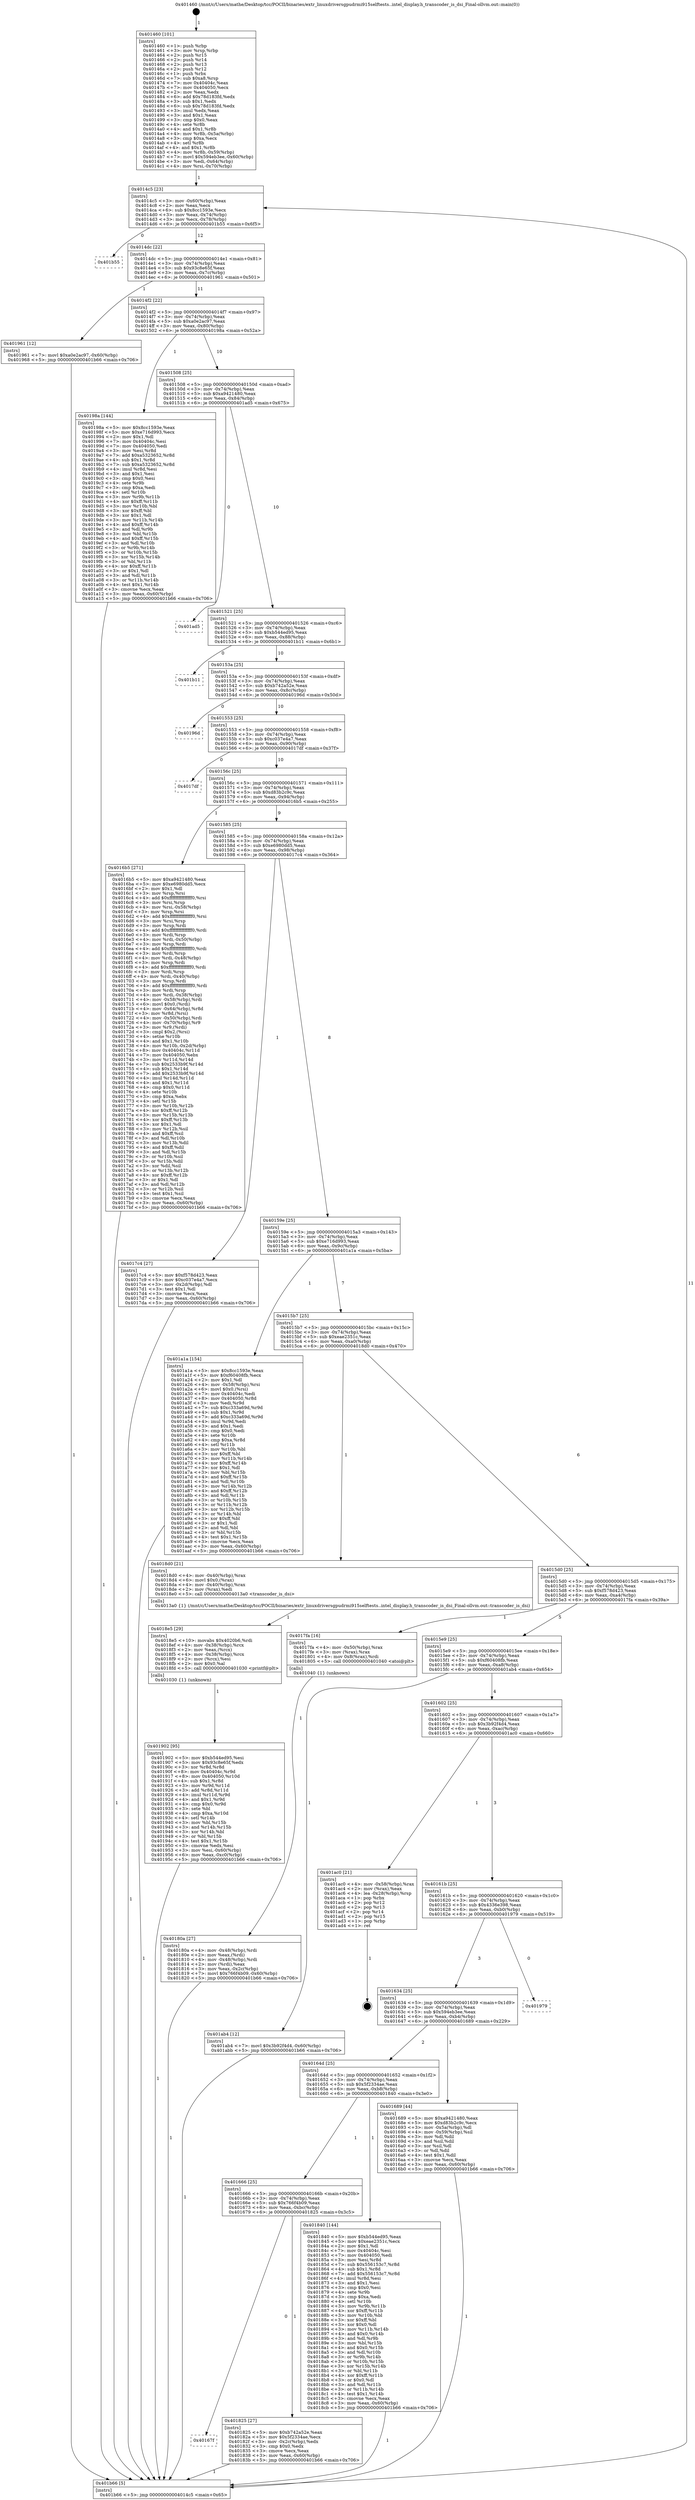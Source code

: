 digraph "0x401460" {
  label = "0x401460 (/mnt/c/Users/mathe/Desktop/tcc/POCII/binaries/extr_linuxdriversgpudrmi915selftests..intel_display.h_transcoder_is_dsi_Final-ollvm.out::main(0))"
  labelloc = "t"
  node[shape=record]

  Entry [label="",width=0.3,height=0.3,shape=circle,fillcolor=black,style=filled]
  "0x4014c5" [label="{
     0x4014c5 [23]\l
     | [instrs]\l
     &nbsp;&nbsp;0x4014c5 \<+3\>: mov -0x60(%rbp),%eax\l
     &nbsp;&nbsp;0x4014c8 \<+2\>: mov %eax,%ecx\l
     &nbsp;&nbsp;0x4014ca \<+6\>: sub $0x8cc1593e,%ecx\l
     &nbsp;&nbsp;0x4014d0 \<+3\>: mov %eax,-0x74(%rbp)\l
     &nbsp;&nbsp;0x4014d3 \<+3\>: mov %ecx,-0x78(%rbp)\l
     &nbsp;&nbsp;0x4014d6 \<+6\>: je 0000000000401b55 \<main+0x6f5\>\l
  }"]
  "0x401b55" [label="{
     0x401b55\l
  }", style=dashed]
  "0x4014dc" [label="{
     0x4014dc [22]\l
     | [instrs]\l
     &nbsp;&nbsp;0x4014dc \<+5\>: jmp 00000000004014e1 \<main+0x81\>\l
     &nbsp;&nbsp;0x4014e1 \<+3\>: mov -0x74(%rbp),%eax\l
     &nbsp;&nbsp;0x4014e4 \<+5\>: sub $0x93c8e65f,%eax\l
     &nbsp;&nbsp;0x4014e9 \<+3\>: mov %eax,-0x7c(%rbp)\l
     &nbsp;&nbsp;0x4014ec \<+6\>: je 0000000000401961 \<main+0x501\>\l
  }"]
  Exit [label="",width=0.3,height=0.3,shape=circle,fillcolor=black,style=filled,peripheries=2]
  "0x401961" [label="{
     0x401961 [12]\l
     | [instrs]\l
     &nbsp;&nbsp;0x401961 \<+7\>: movl $0xa0e2ac97,-0x60(%rbp)\l
     &nbsp;&nbsp;0x401968 \<+5\>: jmp 0000000000401b66 \<main+0x706\>\l
  }"]
  "0x4014f2" [label="{
     0x4014f2 [22]\l
     | [instrs]\l
     &nbsp;&nbsp;0x4014f2 \<+5\>: jmp 00000000004014f7 \<main+0x97\>\l
     &nbsp;&nbsp;0x4014f7 \<+3\>: mov -0x74(%rbp),%eax\l
     &nbsp;&nbsp;0x4014fa \<+5\>: sub $0xa0e2ac97,%eax\l
     &nbsp;&nbsp;0x4014ff \<+3\>: mov %eax,-0x80(%rbp)\l
     &nbsp;&nbsp;0x401502 \<+6\>: je 000000000040198a \<main+0x52a\>\l
  }"]
  "0x401902" [label="{
     0x401902 [95]\l
     | [instrs]\l
     &nbsp;&nbsp;0x401902 \<+5\>: mov $0xb544ed95,%esi\l
     &nbsp;&nbsp;0x401907 \<+5\>: mov $0x93c8e65f,%edx\l
     &nbsp;&nbsp;0x40190c \<+3\>: xor %r8d,%r8d\l
     &nbsp;&nbsp;0x40190f \<+8\>: mov 0x40404c,%r9d\l
     &nbsp;&nbsp;0x401917 \<+8\>: mov 0x404050,%r10d\l
     &nbsp;&nbsp;0x40191f \<+4\>: sub $0x1,%r8d\l
     &nbsp;&nbsp;0x401923 \<+3\>: mov %r9d,%r11d\l
     &nbsp;&nbsp;0x401926 \<+3\>: add %r8d,%r11d\l
     &nbsp;&nbsp;0x401929 \<+4\>: imul %r11d,%r9d\l
     &nbsp;&nbsp;0x40192d \<+4\>: and $0x1,%r9d\l
     &nbsp;&nbsp;0x401931 \<+4\>: cmp $0x0,%r9d\l
     &nbsp;&nbsp;0x401935 \<+3\>: sete %bl\l
     &nbsp;&nbsp;0x401938 \<+4\>: cmp $0xa,%r10d\l
     &nbsp;&nbsp;0x40193c \<+4\>: setl %r14b\l
     &nbsp;&nbsp;0x401940 \<+3\>: mov %bl,%r15b\l
     &nbsp;&nbsp;0x401943 \<+3\>: and %r14b,%r15b\l
     &nbsp;&nbsp;0x401946 \<+3\>: xor %r14b,%bl\l
     &nbsp;&nbsp;0x401949 \<+3\>: or %bl,%r15b\l
     &nbsp;&nbsp;0x40194c \<+4\>: test $0x1,%r15b\l
     &nbsp;&nbsp;0x401950 \<+3\>: cmovne %edx,%esi\l
     &nbsp;&nbsp;0x401953 \<+3\>: mov %esi,-0x60(%rbp)\l
     &nbsp;&nbsp;0x401956 \<+6\>: mov %eax,-0xc0(%rbp)\l
     &nbsp;&nbsp;0x40195c \<+5\>: jmp 0000000000401b66 \<main+0x706\>\l
  }"]
  "0x40198a" [label="{
     0x40198a [144]\l
     | [instrs]\l
     &nbsp;&nbsp;0x40198a \<+5\>: mov $0x8cc1593e,%eax\l
     &nbsp;&nbsp;0x40198f \<+5\>: mov $0xe716d993,%ecx\l
     &nbsp;&nbsp;0x401994 \<+2\>: mov $0x1,%dl\l
     &nbsp;&nbsp;0x401996 \<+7\>: mov 0x40404c,%esi\l
     &nbsp;&nbsp;0x40199d \<+7\>: mov 0x404050,%edi\l
     &nbsp;&nbsp;0x4019a4 \<+3\>: mov %esi,%r8d\l
     &nbsp;&nbsp;0x4019a7 \<+7\>: add $0xa5323652,%r8d\l
     &nbsp;&nbsp;0x4019ae \<+4\>: sub $0x1,%r8d\l
     &nbsp;&nbsp;0x4019b2 \<+7\>: sub $0xa5323652,%r8d\l
     &nbsp;&nbsp;0x4019b9 \<+4\>: imul %r8d,%esi\l
     &nbsp;&nbsp;0x4019bd \<+3\>: and $0x1,%esi\l
     &nbsp;&nbsp;0x4019c0 \<+3\>: cmp $0x0,%esi\l
     &nbsp;&nbsp;0x4019c3 \<+4\>: sete %r9b\l
     &nbsp;&nbsp;0x4019c7 \<+3\>: cmp $0xa,%edi\l
     &nbsp;&nbsp;0x4019ca \<+4\>: setl %r10b\l
     &nbsp;&nbsp;0x4019ce \<+3\>: mov %r9b,%r11b\l
     &nbsp;&nbsp;0x4019d1 \<+4\>: xor $0xff,%r11b\l
     &nbsp;&nbsp;0x4019d5 \<+3\>: mov %r10b,%bl\l
     &nbsp;&nbsp;0x4019d8 \<+3\>: xor $0xff,%bl\l
     &nbsp;&nbsp;0x4019db \<+3\>: xor $0x1,%dl\l
     &nbsp;&nbsp;0x4019de \<+3\>: mov %r11b,%r14b\l
     &nbsp;&nbsp;0x4019e1 \<+4\>: and $0xff,%r14b\l
     &nbsp;&nbsp;0x4019e5 \<+3\>: and %dl,%r9b\l
     &nbsp;&nbsp;0x4019e8 \<+3\>: mov %bl,%r15b\l
     &nbsp;&nbsp;0x4019eb \<+4\>: and $0xff,%r15b\l
     &nbsp;&nbsp;0x4019ef \<+3\>: and %dl,%r10b\l
     &nbsp;&nbsp;0x4019f2 \<+3\>: or %r9b,%r14b\l
     &nbsp;&nbsp;0x4019f5 \<+3\>: or %r10b,%r15b\l
     &nbsp;&nbsp;0x4019f8 \<+3\>: xor %r15b,%r14b\l
     &nbsp;&nbsp;0x4019fb \<+3\>: or %bl,%r11b\l
     &nbsp;&nbsp;0x4019fe \<+4\>: xor $0xff,%r11b\l
     &nbsp;&nbsp;0x401a02 \<+3\>: or $0x1,%dl\l
     &nbsp;&nbsp;0x401a05 \<+3\>: and %dl,%r11b\l
     &nbsp;&nbsp;0x401a08 \<+3\>: or %r11b,%r14b\l
     &nbsp;&nbsp;0x401a0b \<+4\>: test $0x1,%r14b\l
     &nbsp;&nbsp;0x401a0f \<+3\>: cmovne %ecx,%eax\l
     &nbsp;&nbsp;0x401a12 \<+3\>: mov %eax,-0x60(%rbp)\l
     &nbsp;&nbsp;0x401a15 \<+5\>: jmp 0000000000401b66 \<main+0x706\>\l
  }"]
  "0x401508" [label="{
     0x401508 [25]\l
     | [instrs]\l
     &nbsp;&nbsp;0x401508 \<+5\>: jmp 000000000040150d \<main+0xad\>\l
     &nbsp;&nbsp;0x40150d \<+3\>: mov -0x74(%rbp),%eax\l
     &nbsp;&nbsp;0x401510 \<+5\>: sub $0xa9421480,%eax\l
     &nbsp;&nbsp;0x401515 \<+6\>: mov %eax,-0x84(%rbp)\l
     &nbsp;&nbsp;0x40151b \<+6\>: je 0000000000401ad5 \<main+0x675\>\l
  }"]
  "0x4018e5" [label="{
     0x4018e5 [29]\l
     | [instrs]\l
     &nbsp;&nbsp;0x4018e5 \<+10\>: movabs $0x4020b6,%rdi\l
     &nbsp;&nbsp;0x4018ef \<+4\>: mov -0x38(%rbp),%rcx\l
     &nbsp;&nbsp;0x4018f3 \<+2\>: mov %eax,(%rcx)\l
     &nbsp;&nbsp;0x4018f5 \<+4\>: mov -0x38(%rbp),%rcx\l
     &nbsp;&nbsp;0x4018f9 \<+2\>: mov (%rcx),%esi\l
     &nbsp;&nbsp;0x4018fb \<+2\>: mov $0x0,%al\l
     &nbsp;&nbsp;0x4018fd \<+5\>: call 0000000000401030 \<printf@plt\>\l
     | [calls]\l
     &nbsp;&nbsp;0x401030 \{1\} (unknown)\l
  }"]
  "0x401ad5" [label="{
     0x401ad5\l
  }", style=dashed]
  "0x401521" [label="{
     0x401521 [25]\l
     | [instrs]\l
     &nbsp;&nbsp;0x401521 \<+5\>: jmp 0000000000401526 \<main+0xc6\>\l
     &nbsp;&nbsp;0x401526 \<+3\>: mov -0x74(%rbp),%eax\l
     &nbsp;&nbsp;0x401529 \<+5\>: sub $0xb544ed95,%eax\l
     &nbsp;&nbsp;0x40152e \<+6\>: mov %eax,-0x88(%rbp)\l
     &nbsp;&nbsp;0x401534 \<+6\>: je 0000000000401b11 \<main+0x6b1\>\l
  }"]
  "0x40167f" [label="{
     0x40167f\l
  }", style=dashed]
  "0x401b11" [label="{
     0x401b11\l
  }", style=dashed]
  "0x40153a" [label="{
     0x40153a [25]\l
     | [instrs]\l
     &nbsp;&nbsp;0x40153a \<+5\>: jmp 000000000040153f \<main+0xdf\>\l
     &nbsp;&nbsp;0x40153f \<+3\>: mov -0x74(%rbp),%eax\l
     &nbsp;&nbsp;0x401542 \<+5\>: sub $0xb742a52e,%eax\l
     &nbsp;&nbsp;0x401547 \<+6\>: mov %eax,-0x8c(%rbp)\l
     &nbsp;&nbsp;0x40154d \<+6\>: je 000000000040196d \<main+0x50d\>\l
  }"]
  "0x401825" [label="{
     0x401825 [27]\l
     | [instrs]\l
     &nbsp;&nbsp;0x401825 \<+5\>: mov $0xb742a52e,%eax\l
     &nbsp;&nbsp;0x40182a \<+5\>: mov $0x5f2334ae,%ecx\l
     &nbsp;&nbsp;0x40182f \<+3\>: mov -0x2c(%rbp),%edx\l
     &nbsp;&nbsp;0x401832 \<+3\>: cmp $0x0,%edx\l
     &nbsp;&nbsp;0x401835 \<+3\>: cmove %ecx,%eax\l
     &nbsp;&nbsp;0x401838 \<+3\>: mov %eax,-0x60(%rbp)\l
     &nbsp;&nbsp;0x40183b \<+5\>: jmp 0000000000401b66 \<main+0x706\>\l
  }"]
  "0x40196d" [label="{
     0x40196d\l
  }", style=dashed]
  "0x401553" [label="{
     0x401553 [25]\l
     | [instrs]\l
     &nbsp;&nbsp;0x401553 \<+5\>: jmp 0000000000401558 \<main+0xf8\>\l
     &nbsp;&nbsp;0x401558 \<+3\>: mov -0x74(%rbp),%eax\l
     &nbsp;&nbsp;0x40155b \<+5\>: sub $0xc037e4a7,%eax\l
     &nbsp;&nbsp;0x401560 \<+6\>: mov %eax,-0x90(%rbp)\l
     &nbsp;&nbsp;0x401566 \<+6\>: je 00000000004017df \<main+0x37f\>\l
  }"]
  "0x401666" [label="{
     0x401666 [25]\l
     | [instrs]\l
     &nbsp;&nbsp;0x401666 \<+5\>: jmp 000000000040166b \<main+0x20b\>\l
     &nbsp;&nbsp;0x40166b \<+3\>: mov -0x74(%rbp),%eax\l
     &nbsp;&nbsp;0x40166e \<+5\>: sub $0x766f4b09,%eax\l
     &nbsp;&nbsp;0x401673 \<+6\>: mov %eax,-0xbc(%rbp)\l
     &nbsp;&nbsp;0x401679 \<+6\>: je 0000000000401825 \<main+0x3c5\>\l
  }"]
  "0x4017df" [label="{
     0x4017df\l
  }", style=dashed]
  "0x40156c" [label="{
     0x40156c [25]\l
     | [instrs]\l
     &nbsp;&nbsp;0x40156c \<+5\>: jmp 0000000000401571 \<main+0x111\>\l
     &nbsp;&nbsp;0x401571 \<+3\>: mov -0x74(%rbp),%eax\l
     &nbsp;&nbsp;0x401574 \<+5\>: sub $0xd83b2c9c,%eax\l
     &nbsp;&nbsp;0x401579 \<+6\>: mov %eax,-0x94(%rbp)\l
     &nbsp;&nbsp;0x40157f \<+6\>: je 00000000004016b5 \<main+0x255\>\l
  }"]
  "0x401840" [label="{
     0x401840 [144]\l
     | [instrs]\l
     &nbsp;&nbsp;0x401840 \<+5\>: mov $0xb544ed95,%eax\l
     &nbsp;&nbsp;0x401845 \<+5\>: mov $0xeae2351c,%ecx\l
     &nbsp;&nbsp;0x40184a \<+2\>: mov $0x1,%dl\l
     &nbsp;&nbsp;0x40184c \<+7\>: mov 0x40404c,%esi\l
     &nbsp;&nbsp;0x401853 \<+7\>: mov 0x404050,%edi\l
     &nbsp;&nbsp;0x40185a \<+3\>: mov %esi,%r8d\l
     &nbsp;&nbsp;0x40185d \<+7\>: sub $0x556153c7,%r8d\l
     &nbsp;&nbsp;0x401864 \<+4\>: sub $0x1,%r8d\l
     &nbsp;&nbsp;0x401868 \<+7\>: add $0x556153c7,%r8d\l
     &nbsp;&nbsp;0x40186f \<+4\>: imul %r8d,%esi\l
     &nbsp;&nbsp;0x401873 \<+3\>: and $0x1,%esi\l
     &nbsp;&nbsp;0x401876 \<+3\>: cmp $0x0,%esi\l
     &nbsp;&nbsp;0x401879 \<+4\>: sete %r9b\l
     &nbsp;&nbsp;0x40187d \<+3\>: cmp $0xa,%edi\l
     &nbsp;&nbsp;0x401880 \<+4\>: setl %r10b\l
     &nbsp;&nbsp;0x401884 \<+3\>: mov %r9b,%r11b\l
     &nbsp;&nbsp;0x401887 \<+4\>: xor $0xff,%r11b\l
     &nbsp;&nbsp;0x40188b \<+3\>: mov %r10b,%bl\l
     &nbsp;&nbsp;0x40188e \<+3\>: xor $0xff,%bl\l
     &nbsp;&nbsp;0x401891 \<+3\>: xor $0x0,%dl\l
     &nbsp;&nbsp;0x401894 \<+3\>: mov %r11b,%r14b\l
     &nbsp;&nbsp;0x401897 \<+4\>: and $0x0,%r14b\l
     &nbsp;&nbsp;0x40189b \<+3\>: and %dl,%r9b\l
     &nbsp;&nbsp;0x40189e \<+3\>: mov %bl,%r15b\l
     &nbsp;&nbsp;0x4018a1 \<+4\>: and $0x0,%r15b\l
     &nbsp;&nbsp;0x4018a5 \<+3\>: and %dl,%r10b\l
     &nbsp;&nbsp;0x4018a8 \<+3\>: or %r9b,%r14b\l
     &nbsp;&nbsp;0x4018ab \<+3\>: or %r10b,%r15b\l
     &nbsp;&nbsp;0x4018ae \<+3\>: xor %r15b,%r14b\l
     &nbsp;&nbsp;0x4018b1 \<+3\>: or %bl,%r11b\l
     &nbsp;&nbsp;0x4018b4 \<+4\>: xor $0xff,%r11b\l
     &nbsp;&nbsp;0x4018b8 \<+3\>: or $0x0,%dl\l
     &nbsp;&nbsp;0x4018bb \<+3\>: and %dl,%r11b\l
     &nbsp;&nbsp;0x4018be \<+3\>: or %r11b,%r14b\l
     &nbsp;&nbsp;0x4018c1 \<+4\>: test $0x1,%r14b\l
     &nbsp;&nbsp;0x4018c5 \<+3\>: cmovne %ecx,%eax\l
     &nbsp;&nbsp;0x4018c8 \<+3\>: mov %eax,-0x60(%rbp)\l
     &nbsp;&nbsp;0x4018cb \<+5\>: jmp 0000000000401b66 \<main+0x706\>\l
  }"]
  "0x4016b5" [label="{
     0x4016b5 [271]\l
     | [instrs]\l
     &nbsp;&nbsp;0x4016b5 \<+5\>: mov $0xa9421480,%eax\l
     &nbsp;&nbsp;0x4016ba \<+5\>: mov $0xe6980dd5,%ecx\l
     &nbsp;&nbsp;0x4016bf \<+2\>: mov $0x1,%dl\l
     &nbsp;&nbsp;0x4016c1 \<+3\>: mov %rsp,%rsi\l
     &nbsp;&nbsp;0x4016c4 \<+4\>: add $0xfffffffffffffff0,%rsi\l
     &nbsp;&nbsp;0x4016c8 \<+3\>: mov %rsi,%rsp\l
     &nbsp;&nbsp;0x4016cb \<+4\>: mov %rsi,-0x58(%rbp)\l
     &nbsp;&nbsp;0x4016cf \<+3\>: mov %rsp,%rsi\l
     &nbsp;&nbsp;0x4016d2 \<+4\>: add $0xfffffffffffffff0,%rsi\l
     &nbsp;&nbsp;0x4016d6 \<+3\>: mov %rsi,%rsp\l
     &nbsp;&nbsp;0x4016d9 \<+3\>: mov %rsp,%rdi\l
     &nbsp;&nbsp;0x4016dc \<+4\>: add $0xfffffffffffffff0,%rdi\l
     &nbsp;&nbsp;0x4016e0 \<+3\>: mov %rdi,%rsp\l
     &nbsp;&nbsp;0x4016e3 \<+4\>: mov %rdi,-0x50(%rbp)\l
     &nbsp;&nbsp;0x4016e7 \<+3\>: mov %rsp,%rdi\l
     &nbsp;&nbsp;0x4016ea \<+4\>: add $0xfffffffffffffff0,%rdi\l
     &nbsp;&nbsp;0x4016ee \<+3\>: mov %rdi,%rsp\l
     &nbsp;&nbsp;0x4016f1 \<+4\>: mov %rdi,-0x48(%rbp)\l
     &nbsp;&nbsp;0x4016f5 \<+3\>: mov %rsp,%rdi\l
     &nbsp;&nbsp;0x4016f8 \<+4\>: add $0xfffffffffffffff0,%rdi\l
     &nbsp;&nbsp;0x4016fc \<+3\>: mov %rdi,%rsp\l
     &nbsp;&nbsp;0x4016ff \<+4\>: mov %rdi,-0x40(%rbp)\l
     &nbsp;&nbsp;0x401703 \<+3\>: mov %rsp,%rdi\l
     &nbsp;&nbsp;0x401706 \<+4\>: add $0xfffffffffffffff0,%rdi\l
     &nbsp;&nbsp;0x40170a \<+3\>: mov %rdi,%rsp\l
     &nbsp;&nbsp;0x40170d \<+4\>: mov %rdi,-0x38(%rbp)\l
     &nbsp;&nbsp;0x401711 \<+4\>: mov -0x58(%rbp),%rdi\l
     &nbsp;&nbsp;0x401715 \<+6\>: movl $0x0,(%rdi)\l
     &nbsp;&nbsp;0x40171b \<+4\>: mov -0x64(%rbp),%r8d\l
     &nbsp;&nbsp;0x40171f \<+3\>: mov %r8d,(%rsi)\l
     &nbsp;&nbsp;0x401722 \<+4\>: mov -0x50(%rbp),%rdi\l
     &nbsp;&nbsp;0x401726 \<+4\>: mov -0x70(%rbp),%r9\l
     &nbsp;&nbsp;0x40172a \<+3\>: mov %r9,(%rdi)\l
     &nbsp;&nbsp;0x40172d \<+3\>: cmpl $0x2,(%rsi)\l
     &nbsp;&nbsp;0x401730 \<+4\>: setne %r10b\l
     &nbsp;&nbsp;0x401734 \<+4\>: and $0x1,%r10b\l
     &nbsp;&nbsp;0x401738 \<+4\>: mov %r10b,-0x2d(%rbp)\l
     &nbsp;&nbsp;0x40173c \<+8\>: mov 0x40404c,%r11d\l
     &nbsp;&nbsp;0x401744 \<+7\>: mov 0x404050,%ebx\l
     &nbsp;&nbsp;0x40174b \<+3\>: mov %r11d,%r14d\l
     &nbsp;&nbsp;0x40174e \<+7\>: sub $0x2533b9f,%r14d\l
     &nbsp;&nbsp;0x401755 \<+4\>: sub $0x1,%r14d\l
     &nbsp;&nbsp;0x401759 \<+7\>: add $0x2533b9f,%r14d\l
     &nbsp;&nbsp;0x401760 \<+4\>: imul %r14d,%r11d\l
     &nbsp;&nbsp;0x401764 \<+4\>: and $0x1,%r11d\l
     &nbsp;&nbsp;0x401768 \<+4\>: cmp $0x0,%r11d\l
     &nbsp;&nbsp;0x40176c \<+4\>: sete %r10b\l
     &nbsp;&nbsp;0x401770 \<+3\>: cmp $0xa,%ebx\l
     &nbsp;&nbsp;0x401773 \<+4\>: setl %r15b\l
     &nbsp;&nbsp;0x401777 \<+3\>: mov %r10b,%r12b\l
     &nbsp;&nbsp;0x40177a \<+4\>: xor $0xff,%r12b\l
     &nbsp;&nbsp;0x40177e \<+3\>: mov %r15b,%r13b\l
     &nbsp;&nbsp;0x401781 \<+4\>: xor $0xff,%r13b\l
     &nbsp;&nbsp;0x401785 \<+3\>: xor $0x1,%dl\l
     &nbsp;&nbsp;0x401788 \<+3\>: mov %r12b,%sil\l
     &nbsp;&nbsp;0x40178b \<+4\>: and $0xff,%sil\l
     &nbsp;&nbsp;0x40178f \<+3\>: and %dl,%r10b\l
     &nbsp;&nbsp;0x401792 \<+3\>: mov %r13b,%dil\l
     &nbsp;&nbsp;0x401795 \<+4\>: and $0xff,%dil\l
     &nbsp;&nbsp;0x401799 \<+3\>: and %dl,%r15b\l
     &nbsp;&nbsp;0x40179c \<+3\>: or %r10b,%sil\l
     &nbsp;&nbsp;0x40179f \<+3\>: or %r15b,%dil\l
     &nbsp;&nbsp;0x4017a2 \<+3\>: xor %dil,%sil\l
     &nbsp;&nbsp;0x4017a5 \<+3\>: or %r13b,%r12b\l
     &nbsp;&nbsp;0x4017a8 \<+4\>: xor $0xff,%r12b\l
     &nbsp;&nbsp;0x4017ac \<+3\>: or $0x1,%dl\l
     &nbsp;&nbsp;0x4017af \<+3\>: and %dl,%r12b\l
     &nbsp;&nbsp;0x4017b2 \<+3\>: or %r12b,%sil\l
     &nbsp;&nbsp;0x4017b5 \<+4\>: test $0x1,%sil\l
     &nbsp;&nbsp;0x4017b9 \<+3\>: cmovne %ecx,%eax\l
     &nbsp;&nbsp;0x4017bc \<+3\>: mov %eax,-0x60(%rbp)\l
     &nbsp;&nbsp;0x4017bf \<+5\>: jmp 0000000000401b66 \<main+0x706\>\l
  }"]
  "0x401585" [label="{
     0x401585 [25]\l
     | [instrs]\l
     &nbsp;&nbsp;0x401585 \<+5\>: jmp 000000000040158a \<main+0x12a\>\l
     &nbsp;&nbsp;0x40158a \<+3\>: mov -0x74(%rbp),%eax\l
     &nbsp;&nbsp;0x40158d \<+5\>: sub $0xe6980dd5,%eax\l
     &nbsp;&nbsp;0x401592 \<+6\>: mov %eax,-0x98(%rbp)\l
     &nbsp;&nbsp;0x401598 \<+6\>: je 00000000004017c4 \<main+0x364\>\l
  }"]
  "0x40180a" [label="{
     0x40180a [27]\l
     | [instrs]\l
     &nbsp;&nbsp;0x40180a \<+4\>: mov -0x48(%rbp),%rdi\l
     &nbsp;&nbsp;0x40180e \<+2\>: mov %eax,(%rdi)\l
     &nbsp;&nbsp;0x401810 \<+4\>: mov -0x48(%rbp),%rdi\l
     &nbsp;&nbsp;0x401814 \<+2\>: mov (%rdi),%eax\l
     &nbsp;&nbsp;0x401816 \<+3\>: mov %eax,-0x2c(%rbp)\l
     &nbsp;&nbsp;0x401819 \<+7\>: movl $0x766f4b09,-0x60(%rbp)\l
     &nbsp;&nbsp;0x401820 \<+5\>: jmp 0000000000401b66 \<main+0x706\>\l
  }"]
  "0x4017c4" [label="{
     0x4017c4 [27]\l
     | [instrs]\l
     &nbsp;&nbsp;0x4017c4 \<+5\>: mov $0xf578d423,%eax\l
     &nbsp;&nbsp;0x4017c9 \<+5\>: mov $0xc037e4a7,%ecx\l
     &nbsp;&nbsp;0x4017ce \<+3\>: mov -0x2d(%rbp),%dl\l
     &nbsp;&nbsp;0x4017d1 \<+3\>: test $0x1,%dl\l
     &nbsp;&nbsp;0x4017d4 \<+3\>: cmovne %ecx,%eax\l
     &nbsp;&nbsp;0x4017d7 \<+3\>: mov %eax,-0x60(%rbp)\l
     &nbsp;&nbsp;0x4017da \<+5\>: jmp 0000000000401b66 \<main+0x706\>\l
  }"]
  "0x40159e" [label="{
     0x40159e [25]\l
     | [instrs]\l
     &nbsp;&nbsp;0x40159e \<+5\>: jmp 00000000004015a3 \<main+0x143\>\l
     &nbsp;&nbsp;0x4015a3 \<+3\>: mov -0x74(%rbp),%eax\l
     &nbsp;&nbsp;0x4015a6 \<+5\>: sub $0xe716d993,%eax\l
     &nbsp;&nbsp;0x4015ab \<+6\>: mov %eax,-0x9c(%rbp)\l
     &nbsp;&nbsp;0x4015b1 \<+6\>: je 0000000000401a1a \<main+0x5ba\>\l
  }"]
  "0x401460" [label="{
     0x401460 [101]\l
     | [instrs]\l
     &nbsp;&nbsp;0x401460 \<+1\>: push %rbp\l
     &nbsp;&nbsp;0x401461 \<+3\>: mov %rsp,%rbp\l
     &nbsp;&nbsp;0x401464 \<+2\>: push %r15\l
     &nbsp;&nbsp;0x401466 \<+2\>: push %r14\l
     &nbsp;&nbsp;0x401468 \<+2\>: push %r13\l
     &nbsp;&nbsp;0x40146a \<+2\>: push %r12\l
     &nbsp;&nbsp;0x40146c \<+1\>: push %rbx\l
     &nbsp;&nbsp;0x40146d \<+7\>: sub $0xa8,%rsp\l
     &nbsp;&nbsp;0x401474 \<+7\>: mov 0x40404c,%eax\l
     &nbsp;&nbsp;0x40147b \<+7\>: mov 0x404050,%ecx\l
     &nbsp;&nbsp;0x401482 \<+2\>: mov %eax,%edx\l
     &nbsp;&nbsp;0x401484 \<+6\>: add $0x78d183fd,%edx\l
     &nbsp;&nbsp;0x40148a \<+3\>: sub $0x1,%edx\l
     &nbsp;&nbsp;0x40148d \<+6\>: sub $0x78d183fd,%edx\l
     &nbsp;&nbsp;0x401493 \<+3\>: imul %edx,%eax\l
     &nbsp;&nbsp;0x401496 \<+3\>: and $0x1,%eax\l
     &nbsp;&nbsp;0x401499 \<+3\>: cmp $0x0,%eax\l
     &nbsp;&nbsp;0x40149c \<+4\>: sete %r8b\l
     &nbsp;&nbsp;0x4014a0 \<+4\>: and $0x1,%r8b\l
     &nbsp;&nbsp;0x4014a4 \<+4\>: mov %r8b,-0x5a(%rbp)\l
     &nbsp;&nbsp;0x4014a8 \<+3\>: cmp $0xa,%ecx\l
     &nbsp;&nbsp;0x4014ab \<+4\>: setl %r8b\l
     &nbsp;&nbsp;0x4014af \<+4\>: and $0x1,%r8b\l
     &nbsp;&nbsp;0x4014b3 \<+4\>: mov %r8b,-0x59(%rbp)\l
     &nbsp;&nbsp;0x4014b7 \<+7\>: movl $0x594eb3ee,-0x60(%rbp)\l
     &nbsp;&nbsp;0x4014be \<+3\>: mov %edi,-0x64(%rbp)\l
     &nbsp;&nbsp;0x4014c1 \<+4\>: mov %rsi,-0x70(%rbp)\l
  }"]
  "0x401a1a" [label="{
     0x401a1a [154]\l
     | [instrs]\l
     &nbsp;&nbsp;0x401a1a \<+5\>: mov $0x8cc1593e,%eax\l
     &nbsp;&nbsp;0x401a1f \<+5\>: mov $0xf60408fb,%ecx\l
     &nbsp;&nbsp;0x401a24 \<+2\>: mov $0x1,%dl\l
     &nbsp;&nbsp;0x401a26 \<+4\>: mov -0x58(%rbp),%rsi\l
     &nbsp;&nbsp;0x401a2a \<+6\>: movl $0x0,(%rsi)\l
     &nbsp;&nbsp;0x401a30 \<+7\>: mov 0x40404c,%edi\l
     &nbsp;&nbsp;0x401a37 \<+8\>: mov 0x404050,%r8d\l
     &nbsp;&nbsp;0x401a3f \<+3\>: mov %edi,%r9d\l
     &nbsp;&nbsp;0x401a42 \<+7\>: sub $0xc333a69d,%r9d\l
     &nbsp;&nbsp;0x401a49 \<+4\>: sub $0x1,%r9d\l
     &nbsp;&nbsp;0x401a4d \<+7\>: add $0xc333a69d,%r9d\l
     &nbsp;&nbsp;0x401a54 \<+4\>: imul %r9d,%edi\l
     &nbsp;&nbsp;0x401a58 \<+3\>: and $0x1,%edi\l
     &nbsp;&nbsp;0x401a5b \<+3\>: cmp $0x0,%edi\l
     &nbsp;&nbsp;0x401a5e \<+4\>: sete %r10b\l
     &nbsp;&nbsp;0x401a62 \<+4\>: cmp $0xa,%r8d\l
     &nbsp;&nbsp;0x401a66 \<+4\>: setl %r11b\l
     &nbsp;&nbsp;0x401a6a \<+3\>: mov %r10b,%bl\l
     &nbsp;&nbsp;0x401a6d \<+3\>: xor $0xff,%bl\l
     &nbsp;&nbsp;0x401a70 \<+3\>: mov %r11b,%r14b\l
     &nbsp;&nbsp;0x401a73 \<+4\>: xor $0xff,%r14b\l
     &nbsp;&nbsp;0x401a77 \<+3\>: xor $0x1,%dl\l
     &nbsp;&nbsp;0x401a7a \<+3\>: mov %bl,%r15b\l
     &nbsp;&nbsp;0x401a7d \<+4\>: and $0xff,%r15b\l
     &nbsp;&nbsp;0x401a81 \<+3\>: and %dl,%r10b\l
     &nbsp;&nbsp;0x401a84 \<+3\>: mov %r14b,%r12b\l
     &nbsp;&nbsp;0x401a87 \<+4\>: and $0xff,%r12b\l
     &nbsp;&nbsp;0x401a8b \<+3\>: and %dl,%r11b\l
     &nbsp;&nbsp;0x401a8e \<+3\>: or %r10b,%r15b\l
     &nbsp;&nbsp;0x401a91 \<+3\>: or %r11b,%r12b\l
     &nbsp;&nbsp;0x401a94 \<+3\>: xor %r12b,%r15b\l
     &nbsp;&nbsp;0x401a97 \<+3\>: or %r14b,%bl\l
     &nbsp;&nbsp;0x401a9a \<+3\>: xor $0xff,%bl\l
     &nbsp;&nbsp;0x401a9d \<+3\>: or $0x1,%dl\l
     &nbsp;&nbsp;0x401aa0 \<+2\>: and %dl,%bl\l
     &nbsp;&nbsp;0x401aa2 \<+3\>: or %bl,%r15b\l
     &nbsp;&nbsp;0x401aa5 \<+4\>: test $0x1,%r15b\l
     &nbsp;&nbsp;0x401aa9 \<+3\>: cmovne %ecx,%eax\l
     &nbsp;&nbsp;0x401aac \<+3\>: mov %eax,-0x60(%rbp)\l
     &nbsp;&nbsp;0x401aaf \<+5\>: jmp 0000000000401b66 \<main+0x706\>\l
  }"]
  "0x4015b7" [label="{
     0x4015b7 [25]\l
     | [instrs]\l
     &nbsp;&nbsp;0x4015b7 \<+5\>: jmp 00000000004015bc \<main+0x15c\>\l
     &nbsp;&nbsp;0x4015bc \<+3\>: mov -0x74(%rbp),%eax\l
     &nbsp;&nbsp;0x4015bf \<+5\>: sub $0xeae2351c,%eax\l
     &nbsp;&nbsp;0x4015c4 \<+6\>: mov %eax,-0xa0(%rbp)\l
     &nbsp;&nbsp;0x4015ca \<+6\>: je 00000000004018d0 \<main+0x470\>\l
  }"]
  "0x401b66" [label="{
     0x401b66 [5]\l
     | [instrs]\l
     &nbsp;&nbsp;0x401b66 \<+5\>: jmp 00000000004014c5 \<main+0x65\>\l
  }"]
  "0x4018d0" [label="{
     0x4018d0 [21]\l
     | [instrs]\l
     &nbsp;&nbsp;0x4018d0 \<+4\>: mov -0x40(%rbp),%rax\l
     &nbsp;&nbsp;0x4018d4 \<+6\>: movl $0x0,(%rax)\l
     &nbsp;&nbsp;0x4018da \<+4\>: mov -0x40(%rbp),%rax\l
     &nbsp;&nbsp;0x4018de \<+2\>: mov (%rax),%edi\l
     &nbsp;&nbsp;0x4018e0 \<+5\>: call 00000000004013a0 \<transcoder_is_dsi\>\l
     | [calls]\l
     &nbsp;&nbsp;0x4013a0 \{1\} (/mnt/c/Users/mathe/Desktop/tcc/POCII/binaries/extr_linuxdriversgpudrmi915selftests..intel_display.h_transcoder_is_dsi_Final-ollvm.out::transcoder_is_dsi)\l
  }"]
  "0x4015d0" [label="{
     0x4015d0 [25]\l
     | [instrs]\l
     &nbsp;&nbsp;0x4015d0 \<+5\>: jmp 00000000004015d5 \<main+0x175\>\l
     &nbsp;&nbsp;0x4015d5 \<+3\>: mov -0x74(%rbp),%eax\l
     &nbsp;&nbsp;0x4015d8 \<+5\>: sub $0xf578d423,%eax\l
     &nbsp;&nbsp;0x4015dd \<+6\>: mov %eax,-0xa4(%rbp)\l
     &nbsp;&nbsp;0x4015e3 \<+6\>: je 00000000004017fa \<main+0x39a\>\l
  }"]
  "0x40164d" [label="{
     0x40164d [25]\l
     | [instrs]\l
     &nbsp;&nbsp;0x40164d \<+5\>: jmp 0000000000401652 \<main+0x1f2\>\l
     &nbsp;&nbsp;0x401652 \<+3\>: mov -0x74(%rbp),%eax\l
     &nbsp;&nbsp;0x401655 \<+5\>: sub $0x5f2334ae,%eax\l
     &nbsp;&nbsp;0x40165a \<+6\>: mov %eax,-0xb8(%rbp)\l
     &nbsp;&nbsp;0x401660 \<+6\>: je 0000000000401840 \<main+0x3e0\>\l
  }"]
  "0x4017fa" [label="{
     0x4017fa [16]\l
     | [instrs]\l
     &nbsp;&nbsp;0x4017fa \<+4\>: mov -0x50(%rbp),%rax\l
     &nbsp;&nbsp;0x4017fe \<+3\>: mov (%rax),%rax\l
     &nbsp;&nbsp;0x401801 \<+4\>: mov 0x8(%rax),%rdi\l
     &nbsp;&nbsp;0x401805 \<+5\>: call 0000000000401040 \<atoi@plt\>\l
     | [calls]\l
     &nbsp;&nbsp;0x401040 \{1\} (unknown)\l
  }"]
  "0x4015e9" [label="{
     0x4015e9 [25]\l
     | [instrs]\l
     &nbsp;&nbsp;0x4015e9 \<+5\>: jmp 00000000004015ee \<main+0x18e\>\l
     &nbsp;&nbsp;0x4015ee \<+3\>: mov -0x74(%rbp),%eax\l
     &nbsp;&nbsp;0x4015f1 \<+5\>: sub $0xf60408fb,%eax\l
     &nbsp;&nbsp;0x4015f6 \<+6\>: mov %eax,-0xa8(%rbp)\l
     &nbsp;&nbsp;0x4015fc \<+6\>: je 0000000000401ab4 \<main+0x654\>\l
  }"]
  "0x401689" [label="{
     0x401689 [44]\l
     | [instrs]\l
     &nbsp;&nbsp;0x401689 \<+5\>: mov $0xa9421480,%eax\l
     &nbsp;&nbsp;0x40168e \<+5\>: mov $0xd83b2c9c,%ecx\l
     &nbsp;&nbsp;0x401693 \<+3\>: mov -0x5a(%rbp),%dl\l
     &nbsp;&nbsp;0x401696 \<+4\>: mov -0x59(%rbp),%sil\l
     &nbsp;&nbsp;0x40169a \<+3\>: mov %dl,%dil\l
     &nbsp;&nbsp;0x40169d \<+3\>: and %sil,%dil\l
     &nbsp;&nbsp;0x4016a0 \<+3\>: xor %sil,%dl\l
     &nbsp;&nbsp;0x4016a3 \<+3\>: or %dl,%dil\l
     &nbsp;&nbsp;0x4016a6 \<+4\>: test $0x1,%dil\l
     &nbsp;&nbsp;0x4016aa \<+3\>: cmovne %ecx,%eax\l
     &nbsp;&nbsp;0x4016ad \<+3\>: mov %eax,-0x60(%rbp)\l
     &nbsp;&nbsp;0x4016b0 \<+5\>: jmp 0000000000401b66 \<main+0x706\>\l
  }"]
  "0x401ab4" [label="{
     0x401ab4 [12]\l
     | [instrs]\l
     &nbsp;&nbsp;0x401ab4 \<+7\>: movl $0x3b92f4d4,-0x60(%rbp)\l
     &nbsp;&nbsp;0x401abb \<+5\>: jmp 0000000000401b66 \<main+0x706\>\l
  }"]
  "0x401602" [label="{
     0x401602 [25]\l
     | [instrs]\l
     &nbsp;&nbsp;0x401602 \<+5\>: jmp 0000000000401607 \<main+0x1a7\>\l
     &nbsp;&nbsp;0x401607 \<+3\>: mov -0x74(%rbp),%eax\l
     &nbsp;&nbsp;0x40160a \<+5\>: sub $0x3b92f4d4,%eax\l
     &nbsp;&nbsp;0x40160f \<+6\>: mov %eax,-0xac(%rbp)\l
     &nbsp;&nbsp;0x401615 \<+6\>: je 0000000000401ac0 \<main+0x660\>\l
  }"]
  "0x401634" [label="{
     0x401634 [25]\l
     | [instrs]\l
     &nbsp;&nbsp;0x401634 \<+5\>: jmp 0000000000401639 \<main+0x1d9\>\l
     &nbsp;&nbsp;0x401639 \<+3\>: mov -0x74(%rbp),%eax\l
     &nbsp;&nbsp;0x40163c \<+5\>: sub $0x594eb3ee,%eax\l
     &nbsp;&nbsp;0x401641 \<+6\>: mov %eax,-0xb4(%rbp)\l
     &nbsp;&nbsp;0x401647 \<+6\>: je 0000000000401689 \<main+0x229\>\l
  }"]
  "0x401ac0" [label="{
     0x401ac0 [21]\l
     | [instrs]\l
     &nbsp;&nbsp;0x401ac0 \<+4\>: mov -0x58(%rbp),%rax\l
     &nbsp;&nbsp;0x401ac4 \<+2\>: mov (%rax),%eax\l
     &nbsp;&nbsp;0x401ac6 \<+4\>: lea -0x28(%rbp),%rsp\l
     &nbsp;&nbsp;0x401aca \<+1\>: pop %rbx\l
     &nbsp;&nbsp;0x401acb \<+2\>: pop %r12\l
     &nbsp;&nbsp;0x401acd \<+2\>: pop %r13\l
     &nbsp;&nbsp;0x401acf \<+2\>: pop %r14\l
     &nbsp;&nbsp;0x401ad1 \<+2\>: pop %r15\l
     &nbsp;&nbsp;0x401ad3 \<+1\>: pop %rbp\l
     &nbsp;&nbsp;0x401ad4 \<+1\>: ret\l
  }"]
  "0x40161b" [label="{
     0x40161b [25]\l
     | [instrs]\l
     &nbsp;&nbsp;0x40161b \<+5\>: jmp 0000000000401620 \<main+0x1c0\>\l
     &nbsp;&nbsp;0x401620 \<+3\>: mov -0x74(%rbp),%eax\l
     &nbsp;&nbsp;0x401623 \<+5\>: sub $0x4336e398,%eax\l
     &nbsp;&nbsp;0x401628 \<+6\>: mov %eax,-0xb0(%rbp)\l
     &nbsp;&nbsp;0x40162e \<+6\>: je 0000000000401979 \<main+0x519\>\l
  }"]
  "0x401979" [label="{
     0x401979\l
  }", style=dashed]
  Entry -> "0x401460" [label=" 1"]
  "0x4014c5" -> "0x401b55" [label=" 0"]
  "0x4014c5" -> "0x4014dc" [label=" 12"]
  "0x401ac0" -> Exit [label=" 1"]
  "0x4014dc" -> "0x401961" [label=" 1"]
  "0x4014dc" -> "0x4014f2" [label=" 11"]
  "0x401ab4" -> "0x401b66" [label=" 1"]
  "0x4014f2" -> "0x40198a" [label=" 1"]
  "0x4014f2" -> "0x401508" [label=" 10"]
  "0x401a1a" -> "0x401b66" [label=" 1"]
  "0x401508" -> "0x401ad5" [label=" 0"]
  "0x401508" -> "0x401521" [label=" 10"]
  "0x40198a" -> "0x401b66" [label=" 1"]
  "0x401521" -> "0x401b11" [label=" 0"]
  "0x401521" -> "0x40153a" [label=" 10"]
  "0x401961" -> "0x401b66" [label=" 1"]
  "0x40153a" -> "0x40196d" [label=" 0"]
  "0x40153a" -> "0x401553" [label=" 10"]
  "0x401902" -> "0x401b66" [label=" 1"]
  "0x401553" -> "0x4017df" [label=" 0"]
  "0x401553" -> "0x40156c" [label=" 10"]
  "0x4018d0" -> "0x4018e5" [label=" 1"]
  "0x40156c" -> "0x4016b5" [label=" 1"]
  "0x40156c" -> "0x401585" [label=" 9"]
  "0x401840" -> "0x401b66" [label=" 1"]
  "0x401585" -> "0x4017c4" [label=" 1"]
  "0x401585" -> "0x40159e" [label=" 8"]
  "0x401666" -> "0x40167f" [label=" 0"]
  "0x40159e" -> "0x401a1a" [label=" 1"]
  "0x40159e" -> "0x4015b7" [label=" 7"]
  "0x4018e5" -> "0x401902" [label=" 1"]
  "0x4015b7" -> "0x4018d0" [label=" 1"]
  "0x4015b7" -> "0x4015d0" [label=" 6"]
  "0x40164d" -> "0x401666" [label=" 1"]
  "0x4015d0" -> "0x4017fa" [label=" 1"]
  "0x4015d0" -> "0x4015e9" [label=" 5"]
  "0x40164d" -> "0x401840" [label=" 1"]
  "0x4015e9" -> "0x401ab4" [label=" 1"]
  "0x4015e9" -> "0x401602" [label=" 4"]
  "0x401825" -> "0x401b66" [label=" 1"]
  "0x401602" -> "0x401ac0" [label=" 1"]
  "0x401602" -> "0x40161b" [label=" 3"]
  "0x4017fa" -> "0x40180a" [label=" 1"]
  "0x40161b" -> "0x401979" [label=" 0"]
  "0x40161b" -> "0x401634" [label=" 3"]
  "0x40180a" -> "0x401b66" [label=" 1"]
  "0x401634" -> "0x401689" [label=" 1"]
  "0x401634" -> "0x40164d" [label=" 2"]
  "0x401689" -> "0x401b66" [label=" 1"]
  "0x401460" -> "0x4014c5" [label=" 1"]
  "0x401b66" -> "0x4014c5" [label=" 11"]
  "0x401666" -> "0x401825" [label=" 1"]
  "0x4016b5" -> "0x401b66" [label=" 1"]
  "0x4017c4" -> "0x401b66" [label=" 1"]
}
